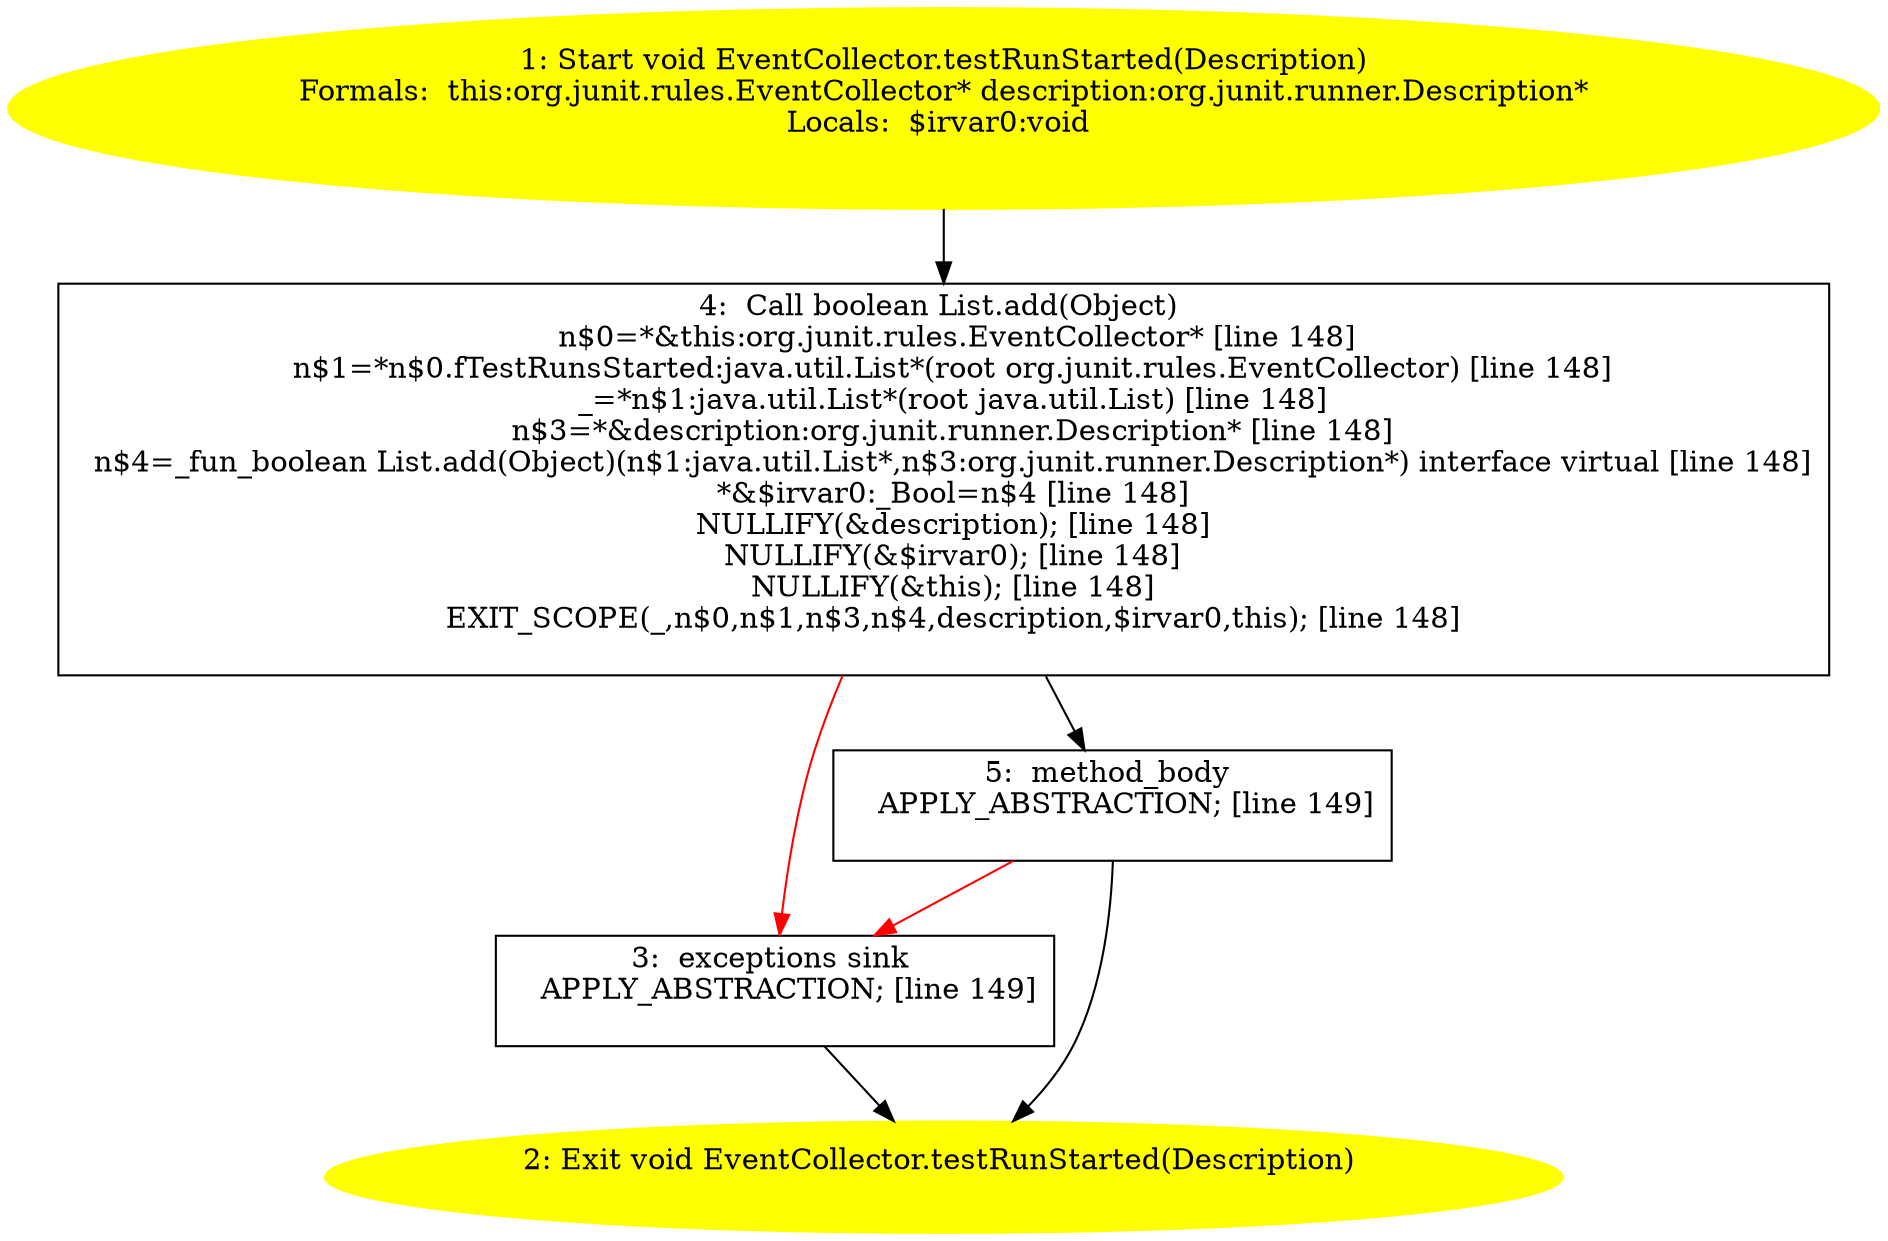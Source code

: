 /* @generated */
digraph cfg {
"org.junit.rules.EventCollector.testRunStarted(org.junit.runner.Description):void.3bae86a1ea8ea607a61e48a6d79704df_1" [label="1: Start void EventCollector.testRunStarted(Description)\nFormals:  this:org.junit.rules.EventCollector* description:org.junit.runner.Description*\nLocals:  $irvar0:void \n  " color=yellow style=filled]
	

	 "org.junit.rules.EventCollector.testRunStarted(org.junit.runner.Description):void.3bae86a1ea8ea607a61e48a6d79704df_1" -> "org.junit.rules.EventCollector.testRunStarted(org.junit.runner.Description):void.3bae86a1ea8ea607a61e48a6d79704df_4" ;
"org.junit.rules.EventCollector.testRunStarted(org.junit.runner.Description):void.3bae86a1ea8ea607a61e48a6d79704df_2" [label="2: Exit void EventCollector.testRunStarted(Description) \n  " color=yellow style=filled]
	

"org.junit.rules.EventCollector.testRunStarted(org.junit.runner.Description):void.3bae86a1ea8ea607a61e48a6d79704df_3" [label="3:  exceptions sink \n   APPLY_ABSTRACTION; [line 149]\n " shape="box"]
	

	 "org.junit.rules.EventCollector.testRunStarted(org.junit.runner.Description):void.3bae86a1ea8ea607a61e48a6d79704df_3" -> "org.junit.rules.EventCollector.testRunStarted(org.junit.runner.Description):void.3bae86a1ea8ea607a61e48a6d79704df_2" ;
"org.junit.rules.EventCollector.testRunStarted(org.junit.runner.Description):void.3bae86a1ea8ea607a61e48a6d79704df_4" [label="4:  Call boolean List.add(Object) \n   n$0=*&this:org.junit.rules.EventCollector* [line 148]\n  n$1=*n$0.fTestRunsStarted:java.util.List*(root org.junit.rules.EventCollector) [line 148]\n  _=*n$1:java.util.List*(root java.util.List) [line 148]\n  n$3=*&description:org.junit.runner.Description* [line 148]\n  n$4=_fun_boolean List.add(Object)(n$1:java.util.List*,n$3:org.junit.runner.Description*) interface virtual [line 148]\n  *&$irvar0:_Bool=n$4 [line 148]\n  NULLIFY(&description); [line 148]\n  NULLIFY(&$irvar0); [line 148]\n  NULLIFY(&this); [line 148]\n  EXIT_SCOPE(_,n$0,n$1,n$3,n$4,description,$irvar0,this); [line 148]\n " shape="box"]
	

	 "org.junit.rules.EventCollector.testRunStarted(org.junit.runner.Description):void.3bae86a1ea8ea607a61e48a6d79704df_4" -> "org.junit.rules.EventCollector.testRunStarted(org.junit.runner.Description):void.3bae86a1ea8ea607a61e48a6d79704df_5" ;
	 "org.junit.rules.EventCollector.testRunStarted(org.junit.runner.Description):void.3bae86a1ea8ea607a61e48a6d79704df_4" -> "org.junit.rules.EventCollector.testRunStarted(org.junit.runner.Description):void.3bae86a1ea8ea607a61e48a6d79704df_3" [color="red" ];
"org.junit.rules.EventCollector.testRunStarted(org.junit.runner.Description):void.3bae86a1ea8ea607a61e48a6d79704df_5" [label="5:  method_body \n   APPLY_ABSTRACTION; [line 149]\n " shape="box"]
	

	 "org.junit.rules.EventCollector.testRunStarted(org.junit.runner.Description):void.3bae86a1ea8ea607a61e48a6d79704df_5" -> "org.junit.rules.EventCollector.testRunStarted(org.junit.runner.Description):void.3bae86a1ea8ea607a61e48a6d79704df_2" ;
	 "org.junit.rules.EventCollector.testRunStarted(org.junit.runner.Description):void.3bae86a1ea8ea607a61e48a6d79704df_5" -> "org.junit.rules.EventCollector.testRunStarted(org.junit.runner.Description):void.3bae86a1ea8ea607a61e48a6d79704df_3" [color="red" ];
}

